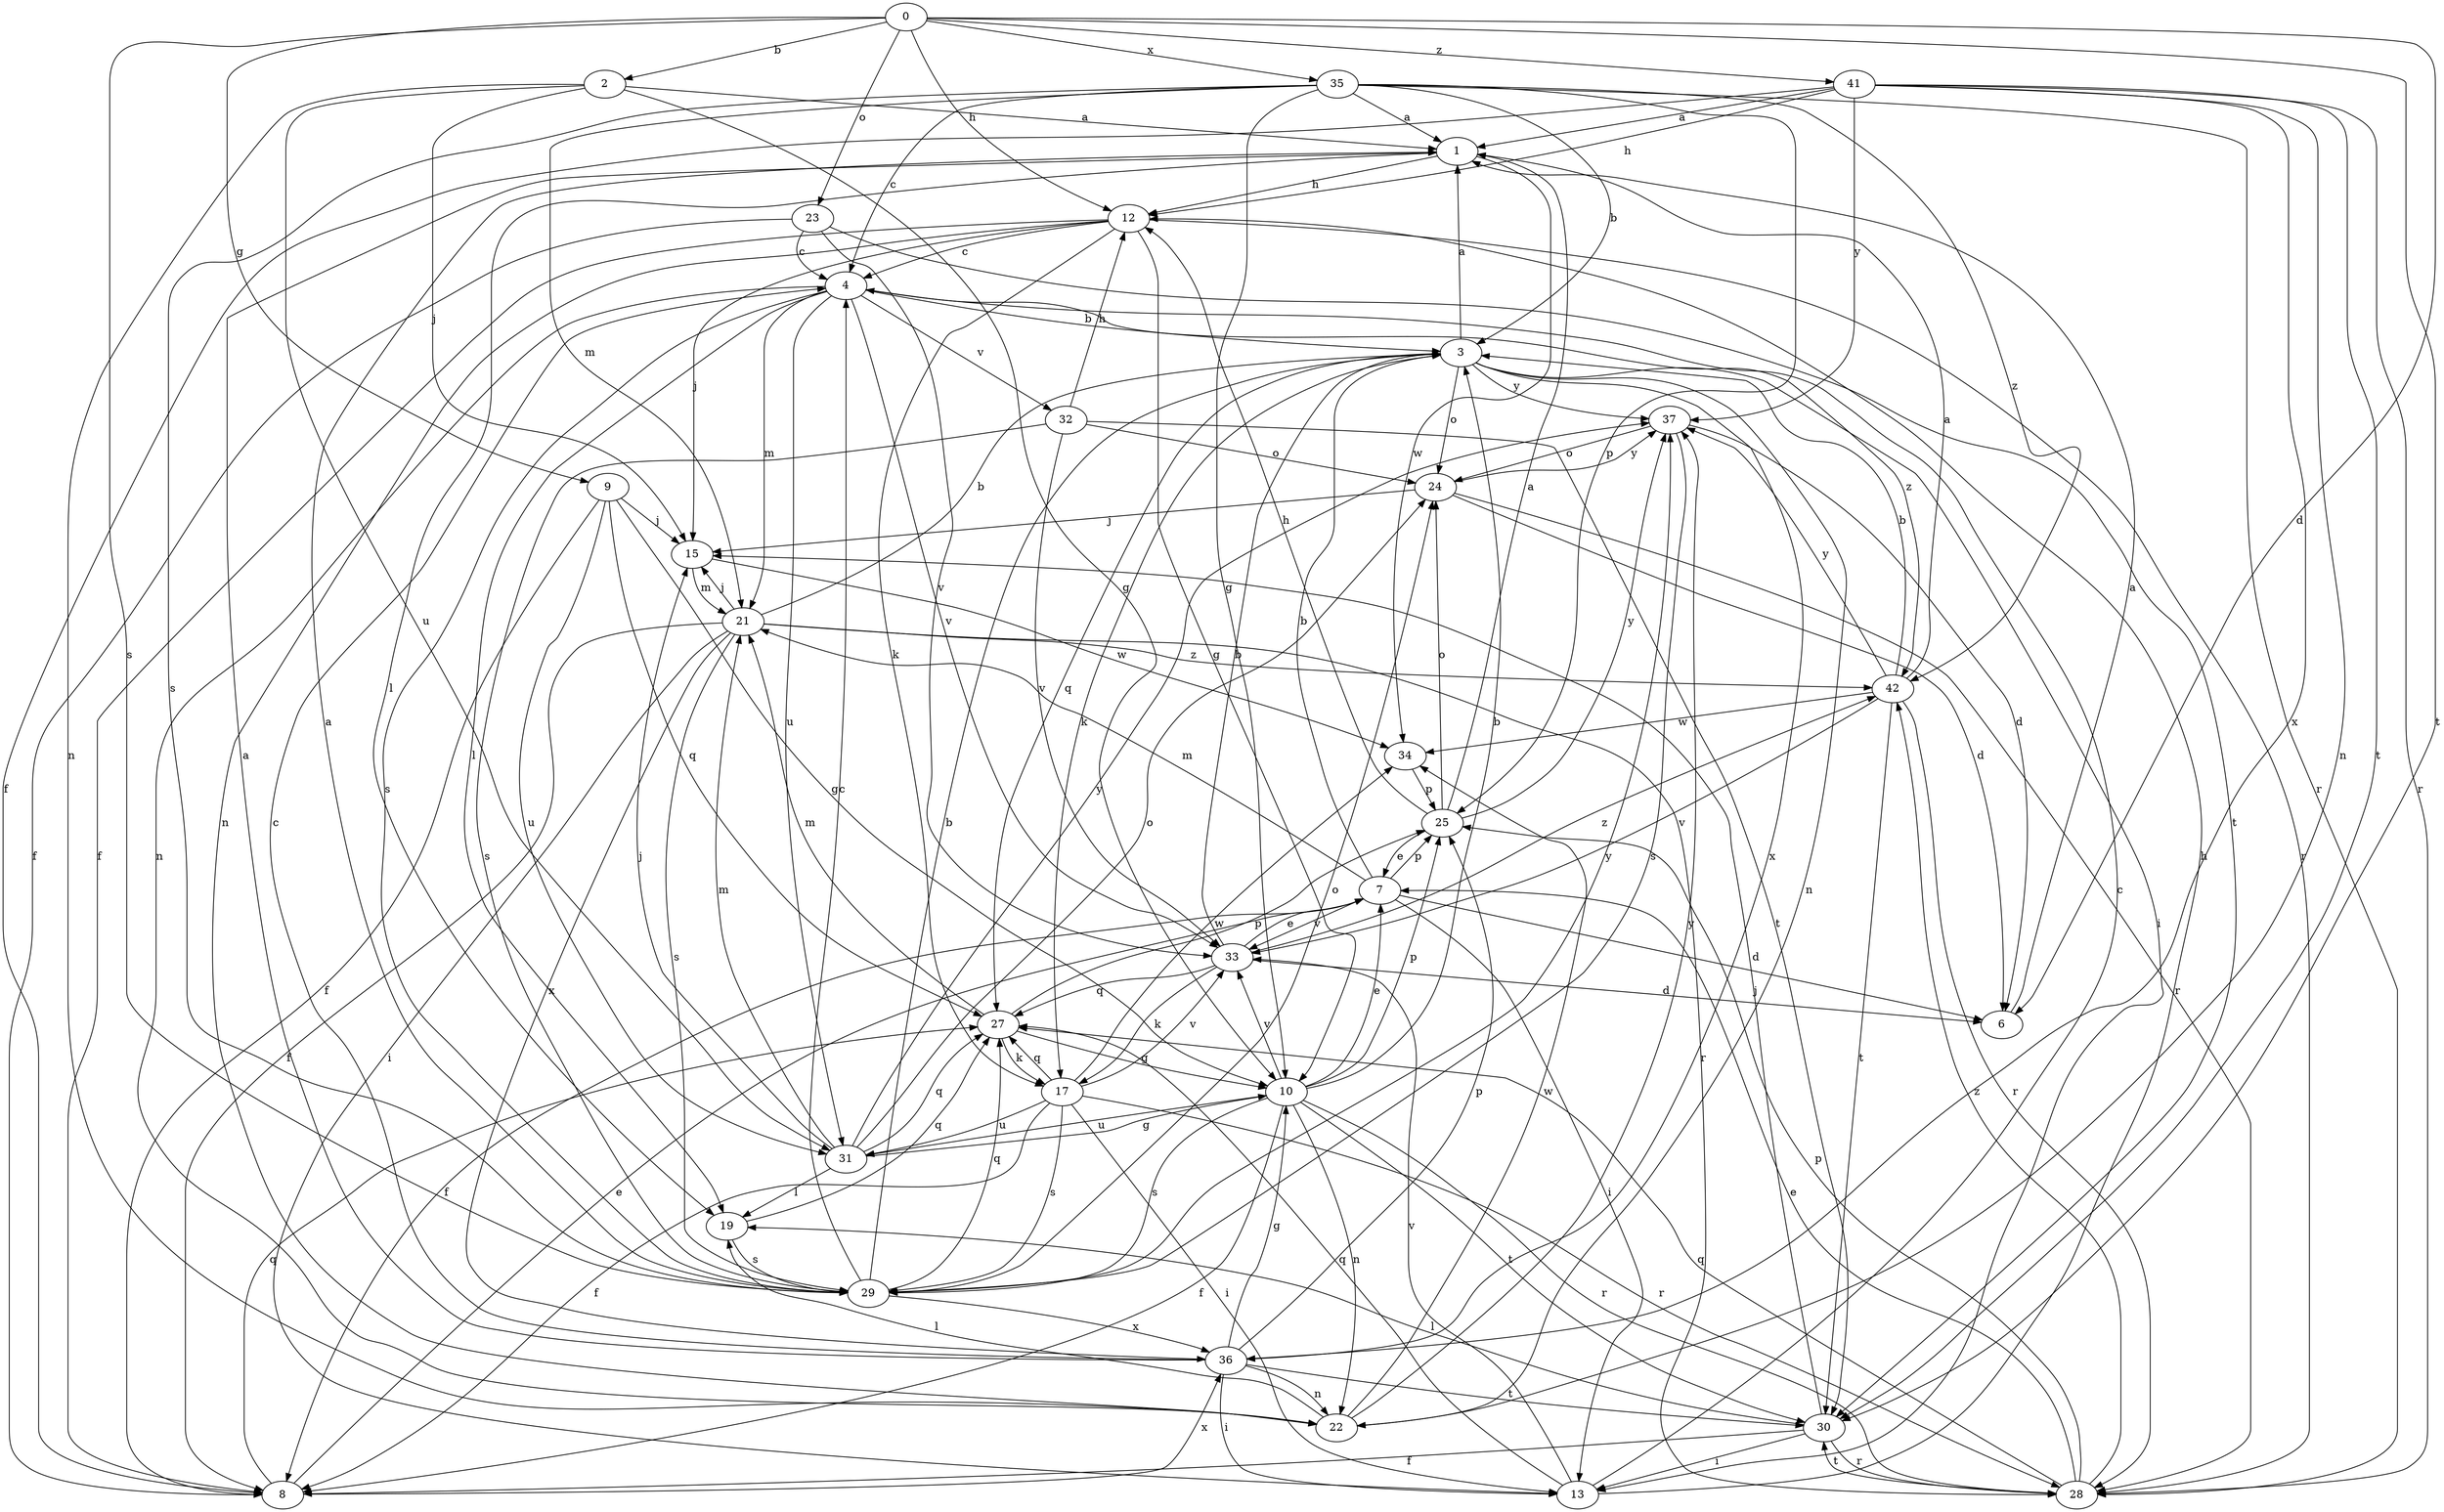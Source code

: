 strict digraph  {
0;
1;
2;
3;
4;
6;
7;
8;
9;
10;
12;
13;
15;
17;
19;
21;
22;
23;
24;
25;
27;
28;
29;
30;
31;
32;
33;
34;
35;
36;
37;
41;
42;
0 -> 2  [label=b];
0 -> 6  [label=d];
0 -> 9  [label=g];
0 -> 12  [label=h];
0 -> 23  [label=o];
0 -> 29  [label=s];
0 -> 30  [label=t];
0 -> 35  [label=x];
0 -> 41  [label=z];
1 -> 12  [label=h];
1 -> 19  [label=l];
1 -> 34  [label=w];
2 -> 1  [label=a];
2 -> 10  [label=g];
2 -> 15  [label=j];
2 -> 22  [label=n];
2 -> 31  [label=u];
3 -> 1  [label=a];
3 -> 13  [label=i];
3 -> 17  [label=k];
3 -> 22  [label=n];
3 -> 24  [label=o];
3 -> 27  [label=q];
3 -> 36  [label=x];
3 -> 37  [label=y];
4 -> 3  [label=b];
4 -> 19  [label=l];
4 -> 21  [label=m];
4 -> 22  [label=n];
4 -> 29  [label=s];
4 -> 31  [label=u];
4 -> 32  [label=v];
4 -> 33  [label=v];
4 -> 42  [label=z];
6 -> 1  [label=a];
7 -> 3  [label=b];
7 -> 6  [label=d];
7 -> 8  [label=f];
7 -> 13  [label=i];
7 -> 21  [label=m];
7 -> 25  [label=p];
7 -> 33  [label=v];
8 -> 7  [label=e];
8 -> 27  [label=q];
8 -> 36  [label=x];
9 -> 8  [label=f];
9 -> 10  [label=g];
9 -> 15  [label=j];
9 -> 27  [label=q];
9 -> 31  [label=u];
10 -> 3  [label=b];
10 -> 7  [label=e];
10 -> 8  [label=f];
10 -> 22  [label=n];
10 -> 25  [label=p];
10 -> 28  [label=r];
10 -> 29  [label=s];
10 -> 30  [label=t];
10 -> 31  [label=u];
10 -> 33  [label=v];
12 -> 4  [label=c];
12 -> 8  [label=f];
12 -> 10  [label=g];
12 -> 15  [label=j];
12 -> 17  [label=k];
12 -> 22  [label=n];
12 -> 28  [label=r];
13 -> 4  [label=c];
13 -> 12  [label=h];
13 -> 27  [label=q];
13 -> 33  [label=v];
15 -> 21  [label=m];
15 -> 34  [label=w];
17 -> 8  [label=f];
17 -> 13  [label=i];
17 -> 27  [label=q];
17 -> 28  [label=r];
17 -> 29  [label=s];
17 -> 31  [label=u];
17 -> 33  [label=v];
17 -> 34  [label=w];
19 -> 27  [label=q];
19 -> 29  [label=s];
21 -> 3  [label=b];
21 -> 8  [label=f];
21 -> 13  [label=i];
21 -> 15  [label=j];
21 -> 28  [label=r];
21 -> 29  [label=s];
21 -> 36  [label=x];
21 -> 42  [label=z];
22 -> 19  [label=l];
22 -> 34  [label=w];
22 -> 37  [label=y];
23 -> 4  [label=c];
23 -> 8  [label=f];
23 -> 30  [label=t];
23 -> 33  [label=v];
24 -> 6  [label=d];
24 -> 15  [label=j];
24 -> 28  [label=r];
24 -> 37  [label=y];
25 -> 1  [label=a];
25 -> 7  [label=e];
25 -> 12  [label=h];
25 -> 24  [label=o];
25 -> 37  [label=y];
27 -> 10  [label=g];
27 -> 17  [label=k];
27 -> 21  [label=m];
27 -> 25  [label=p];
28 -> 7  [label=e];
28 -> 25  [label=p];
28 -> 27  [label=q];
28 -> 30  [label=t];
28 -> 42  [label=z];
29 -> 1  [label=a];
29 -> 3  [label=b];
29 -> 4  [label=c];
29 -> 24  [label=o];
29 -> 27  [label=q];
29 -> 36  [label=x];
29 -> 37  [label=y];
30 -> 8  [label=f];
30 -> 13  [label=i];
30 -> 15  [label=j];
30 -> 19  [label=l];
30 -> 28  [label=r];
31 -> 10  [label=g];
31 -> 15  [label=j];
31 -> 19  [label=l];
31 -> 21  [label=m];
31 -> 24  [label=o];
31 -> 27  [label=q];
31 -> 37  [label=y];
32 -> 12  [label=h];
32 -> 24  [label=o];
32 -> 29  [label=s];
32 -> 30  [label=t];
32 -> 33  [label=v];
33 -> 3  [label=b];
33 -> 6  [label=d];
33 -> 7  [label=e];
33 -> 17  [label=k];
33 -> 27  [label=q];
33 -> 42  [label=z];
34 -> 25  [label=p];
35 -> 1  [label=a];
35 -> 3  [label=b];
35 -> 4  [label=c];
35 -> 10  [label=g];
35 -> 21  [label=m];
35 -> 25  [label=p];
35 -> 28  [label=r];
35 -> 29  [label=s];
35 -> 42  [label=z];
36 -> 1  [label=a];
36 -> 4  [label=c];
36 -> 10  [label=g];
36 -> 13  [label=i];
36 -> 22  [label=n];
36 -> 25  [label=p];
36 -> 30  [label=t];
37 -> 6  [label=d];
37 -> 24  [label=o];
37 -> 29  [label=s];
41 -> 1  [label=a];
41 -> 8  [label=f];
41 -> 12  [label=h];
41 -> 22  [label=n];
41 -> 28  [label=r];
41 -> 30  [label=t];
41 -> 36  [label=x];
41 -> 37  [label=y];
42 -> 1  [label=a];
42 -> 3  [label=b];
42 -> 28  [label=r];
42 -> 30  [label=t];
42 -> 33  [label=v];
42 -> 34  [label=w];
42 -> 37  [label=y];
}
